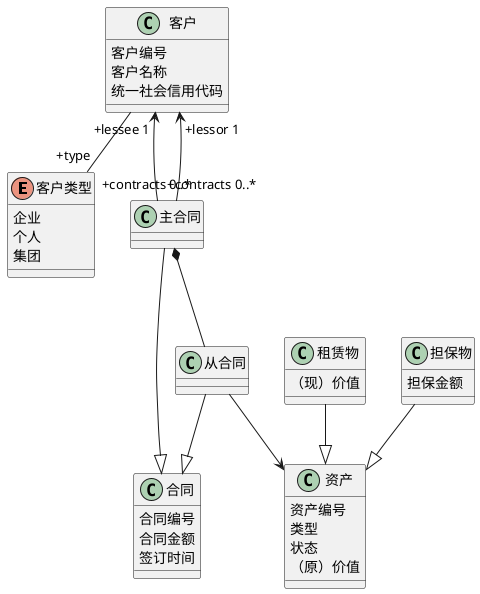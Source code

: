 @startuml

enum 客户类型 {
    企业
    个人
    集团
}

class 客户{
    客户编号
    客户名称
    统一社会信用代码
}

class 合同{
    合同编号
    合同金额
    签订时间
}

class 主合同

class 从合同

主合同 --|> 合同

从合同 --|> 合同

主合同 *-- 从合同

客户 -- "+type" 客户类型

客户 "+lessee 1" <-- "+contracts 0..*" 主合同
客户 "+lessor 1" <-- "+contracts 0..*" 主合同

从合同 --> 资产

class 租赁物 {
    （现）价值
}

class 担保物 {
    担保金额
}

租赁物 --|> 资产
担保物 --|> 资产

class 资产{
    资产编号
    类型
    状态
    （原）价值
}
@end